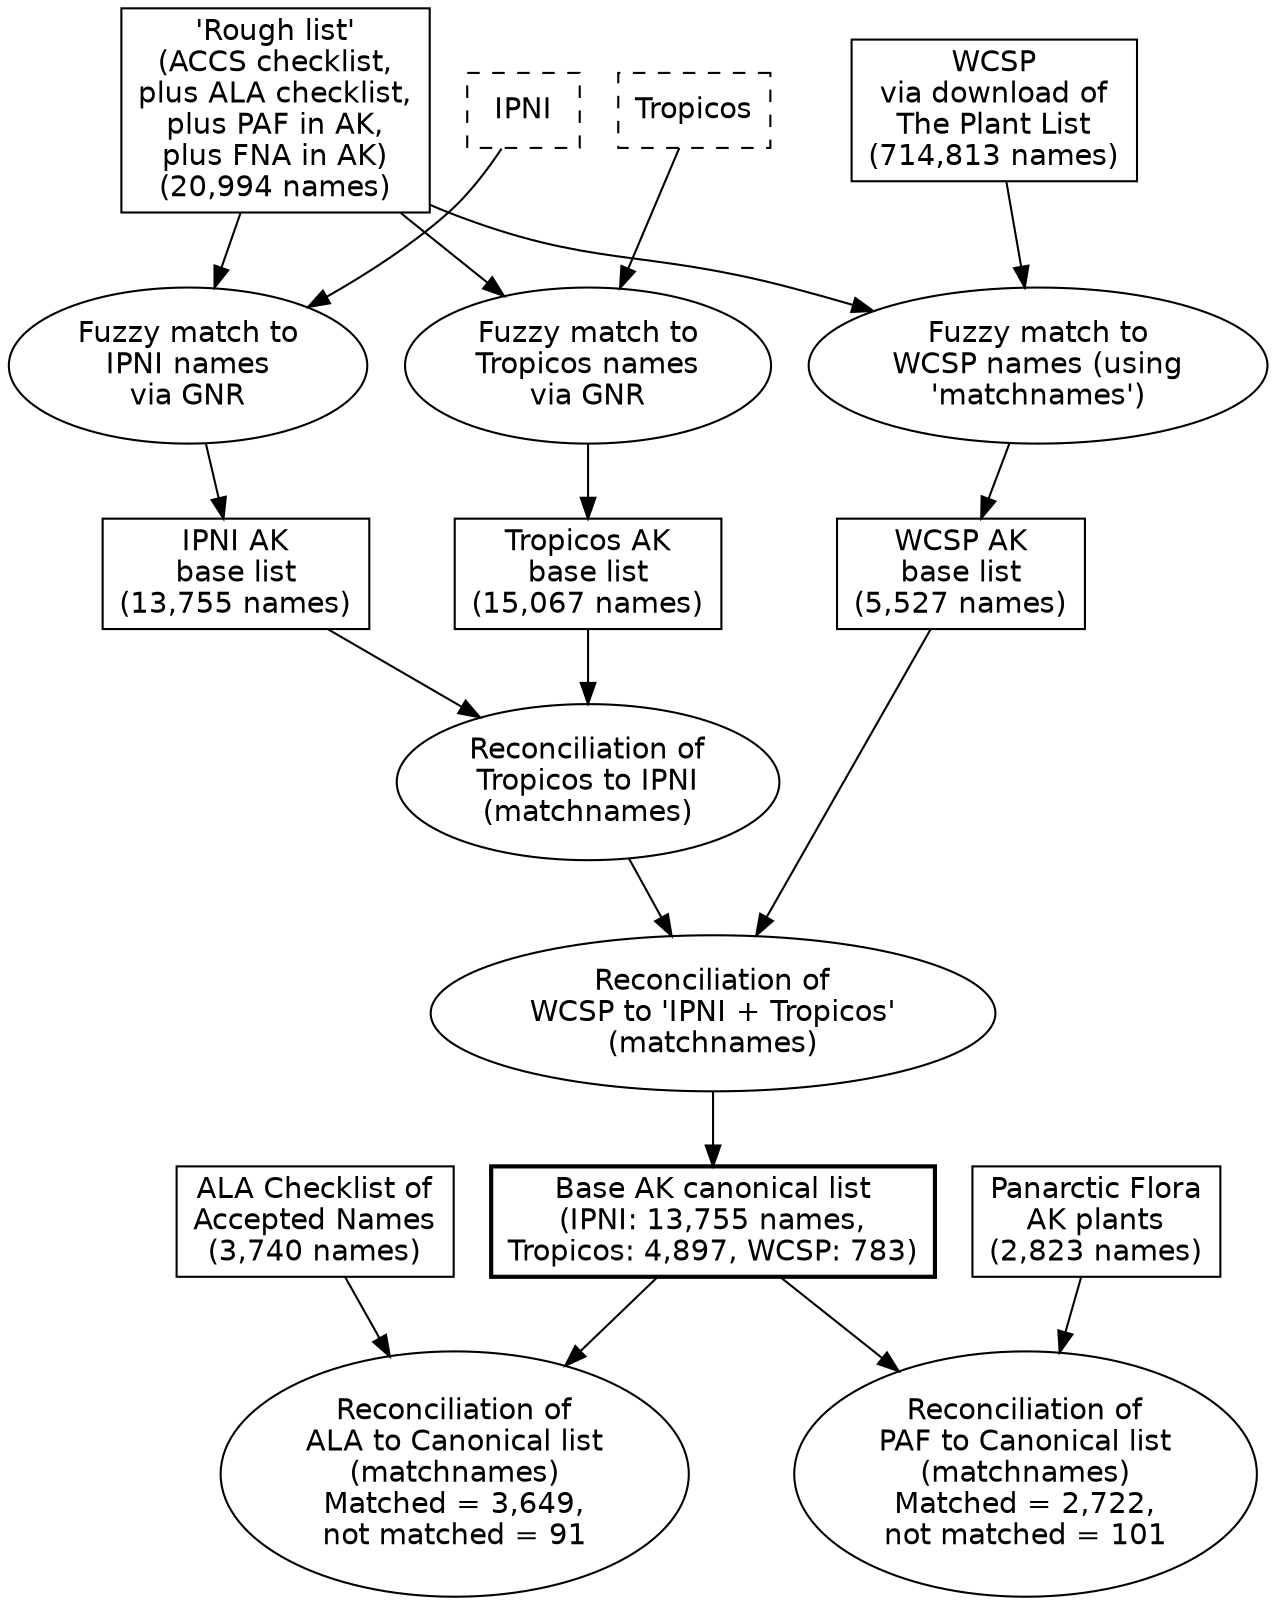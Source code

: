 /* dot -T png test.dot > test.png */

digraph structure {
    rankdir="TB";
    newrank=true; 
    node [fontname="Helvetica",shape=box];
    edge [fontname="Courier", len=1.5, arrowhead=normal];

    { rank=same; wcsp; ipni; trop; accs}
    { rank=same; wcsp2; ipni2; trop2 }
    { rank=same; base; ala; paf}

    accs [label="'Rough list'\n(ACCS checklist,\nplus ALA checklist,\nplus PAF in AK,\nplus FNA in AK)\n(20,994 names)"];
    ipni [label="IPNI",style=dashed];
    trop [label="Tropicos",style=dashed];
    wcsp [label="WCSP\nvia download of\nThe Plant List\n(714,813 names)"];
    accs -> ipni -> trop -> wcsp [style=invis];
    

    accsXipni [label="Fuzzy match to\nIPNI names\nvia GNR",shape=oval];
    ipni -> accsXipni;
    accs -> accsXipni;

    accsXtrop [label="Fuzzy match to\nTropicos names\nvia GNR",shape=oval];
    trop -> accsXtrop;
    accs -> accsXtrop;

    accsXwcsp [label="Fuzzy match to\nWCSP names (using\n'matchnames')",shape=oval];
    wcsp -> accsXwcsp;
    accs -> accsXwcsp;

    ipni2 [label="IPNI AK\nbase list\n(13,755 names)"];
    trop2 [label="Tropicos AK\nbase list\n(15,067 names)"];
    wcsp2 [label="WCSP AK\nbase list\n(5,527 names)"];
    accsXtrop -> trop2;
    accsXipni -> ipni2;
    accsXwcsp -> wcsp2;
    
    
    ipniXtrop [label="Reconciliation of\nTropicos to IPNI\n(matchnames)",shape=oval];
    ipni2 -> ipniXtrop;
    trop2 -> ipniXtrop;

    iptrXwcsp [label="Reconciliation of\nWCSP to 'IPNI + Tropicos'\n(matchnames)",shape=oval];
    ipniXtrop -> iptrXwcsp;
    wcsp2 -> iptrXwcsp;

    base [label="Base AK canonical list\n(IPNI: 13,755 names,\nTropicos: 4,897, WCSP: 783)",style=bold];
    iptrXwcsp -> base;
    
    ala [label="ALA Checklist of\nAccepted Names\n(3,740 names)"]

    alaXbase [label="Reconciliation of\nALA to Canonical list\n(matchnames)\nMatched = 3,649,\nnot matched = 91",shape=oval];
    ala -> alaXbase;
    base -> alaXbase;

    paf [label="Panarctic Flora\nAK plants\n(2,823 names)"]

    pafXbase [label="Reconciliation of\nPAF to Canonical list\n(matchnames)\nMatched = 2,722,\nnot matched = 101",shape=oval];
    paf -> pafXbase;
    base -> pafXbase;

}

